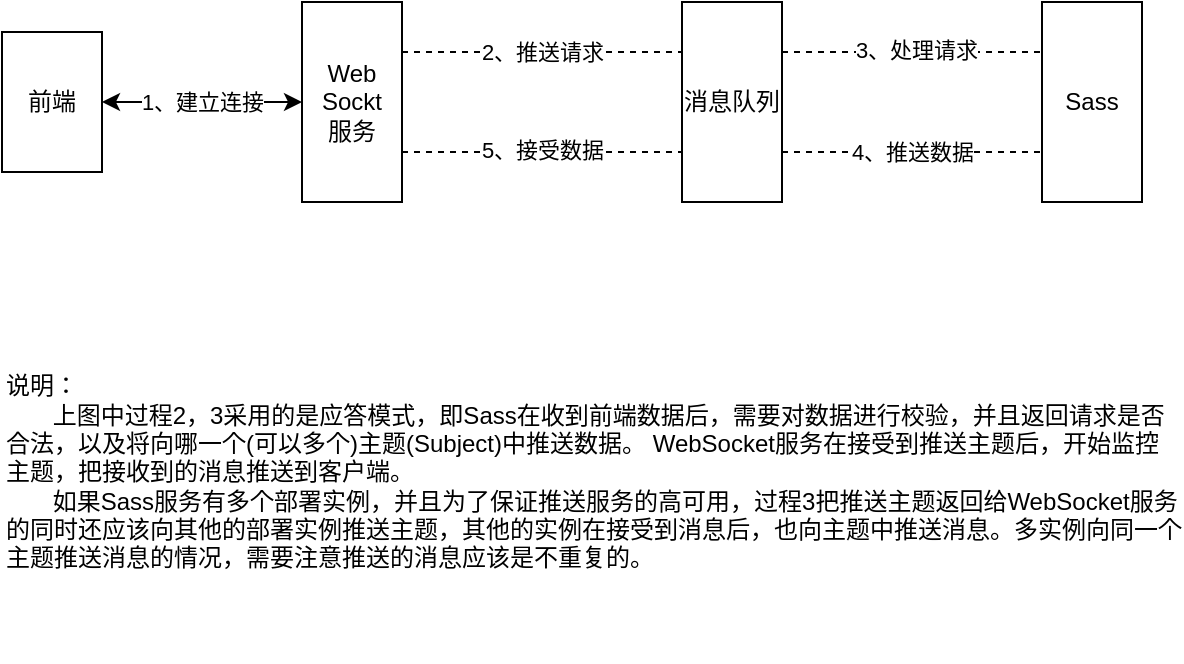 <mxfile version="14.1.9" type="github"><diagram id="wGGbHRv6TQufz4MH3TBp" name="Page-1"><mxGraphModel dx="1422" dy="762" grid="1" gridSize="10" guides="1" tooltips="1" connect="1" arrows="1" fold="1" page="1" pageScale="1" pageWidth="827" pageHeight="1169" math="0" shadow="0"><root><mxCell id="0"/><mxCell id="1" parent="0"/><mxCell id="LuR60gj1F8_bEmuSCpgL-14" value="前端" style="rounded=0;whiteSpace=wrap;html=1;" vertex="1" parent="1"><mxGeometry x="110" y="285" width="50" height="70" as="geometry"/></mxCell><mxCell id="LuR60gj1F8_bEmuSCpgL-16" value="Web&lt;br&gt;Sockt&lt;br&gt;服务" style="rounded=0;whiteSpace=wrap;html=1;" vertex="1" parent="1"><mxGeometry x="260" y="270" width="50" height="100" as="geometry"/></mxCell><mxCell id="LuR60gj1F8_bEmuSCpgL-17" value="消息队列" style="rounded=0;whiteSpace=wrap;html=1;" vertex="1" parent="1"><mxGeometry x="450" y="270" width="50" height="100" as="geometry"/></mxCell><mxCell id="LuR60gj1F8_bEmuSCpgL-19" value="Sass" style="rounded=0;whiteSpace=wrap;html=1;" vertex="1" parent="1"><mxGeometry x="630" y="270" width="50" height="100" as="geometry"/></mxCell><mxCell id="LuR60gj1F8_bEmuSCpgL-36" value="1、建立连接" style="endArrow=classic;startArrow=classic;html=1;entryX=0;entryY=0.5;entryDx=0;entryDy=0;exitX=1;exitY=0.5;exitDx=0;exitDy=0;" edge="1" parent="1" source="LuR60gj1F8_bEmuSCpgL-14" target="LuR60gj1F8_bEmuSCpgL-16"><mxGeometry width="50" height="50" relative="1" as="geometry"><mxPoint x="190" y="380" as="sourcePoint"/><mxPoint x="240" y="330" as="targetPoint"/></mxGeometry></mxCell><mxCell id="LuR60gj1F8_bEmuSCpgL-38" value="2、推送请求" style="endArrow=none;dashed=1;html=1;entryX=0;entryY=0.25;entryDx=0;entryDy=0;exitX=1;exitY=0.25;exitDx=0;exitDy=0;" edge="1" parent="1" source="LuR60gj1F8_bEmuSCpgL-16" target="LuR60gj1F8_bEmuSCpgL-17"><mxGeometry width="50" height="50" relative="1" as="geometry"><mxPoint x="340" y="320" as="sourcePoint"/><mxPoint x="390" y="270" as="targetPoint"/></mxGeometry></mxCell><mxCell id="LuR60gj1F8_bEmuSCpgL-39" value="" style="endArrow=none;dashed=1;html=1;entryX=0;entryY=0.25;entryDx=0;entryDy=0;exitX=1;exitY=0.25;exitDx=0;exitDy=0;" edge="1" parent="1" source="LuR60gj1F8_bEmuSCpgL-17" target="LuR60gj1F8_bEmuSCpgL-19"><mxGeometry width="50" height="50" relative="1" as="geometry"><mxPoint x="580" y="360" as="sourcePoint"/><mxPoint x="630" y="310" as="targetPoint"/></mxGeometry></mxCell><mxCell id="LuR60gj1F8_bEmuSCpgL-40" value="3、处理请求" style="edgeLabel;html=1;align=center;verticalAlign=middle;resizable=0;points=[];" vertex="1" connectable="0" parent="LuR60gj1F8_bEmuSCpgL-39"><mxGeometry x="-0.241" y="-1" relative="1" as="geometry"><mxPoint x="17" y="-2" as="offset"/></mxGeometry></mxCell><mxCell id="LuR60gj1F8_bEmuSCpgL-41" value="4、推送数据" style="endArrow=none;dashed=1;html=1;exitX=1;exitY=0.75;exitDx=0;exitDy=0;entryX=0;entryY=0.75;entryDx=0;entryDy=0;" edge="1" parent="1" source="LuR60gj1F8_bEmuSCpgL-17" target="LuR60gj1F8_bEmuSCpgL-19"><mxGeometry width="50" height="50" relative="1" as="geometry"><mxPoint x="530" y="490" as="sourcePoint"/><mxPoint x="580" y="440" as="targetPoint"/></mxGeometry></mxCell><mxCell id="LuR60gj1F8_bEmuSCpgL-42" value="" style="endArrow=none;dashed=1;html=1;entryX=0;entryY=0.75;entryDx=0;entryDy=0;exitX=1;exitY=0.75;exitDx=0;exitDy=0;" edge="1" parent="1" source="LuR60gj1F8_bEmuSCpgL-16" target="LuR60gj1F8_bEmuSCpgL-17"><mxGeometry width="50" height="50" relative="1" as="geometry"><mxPoint x="310" y="380" as="sourcePoint"/><mxPoint x="360" y="330" as="targetPoint"/></mxGeometry></mxCell><mxCell id="LuR60gj1F8_bEmuSCpgL-48" value="5、接受数据" style="edgeLabel;html=1;align=center;verticalAlign=middle;resizable=0;points=[];" vertex="1" connectable="0" parent="LuR60gj1F8_bEmuSCpgL-42"><mxGeometry x="-0.171" y="-1" relative="1" as="geometry"><mxPoint x="12" y="-2" as="offset"/></mxGeometry></mxCell><mxCell id="LuR60gj1F8_bEmuSCpgL-50" value="说明：&lt;br&gt;&amp;nbsp; &amp;nbsp; &amp;nbsp; &amp;nbsp;上图中过程2，3采用的是应答模式，即Sass在收到前端数据后，需要对数据进行校验，并且返回请求是否合法，以及将向哪一个(可以多个)主题(Subject)中推送数据。 WebSocket服务在接受到推送主题后，开始监控主题，把接收到的消息推送到客户端。&lt;br&gt;&amp;nbsp; &amp;nbsp; &amp;nbsp; &amp;nbsp;如果Sass服务有多个部署实例，并且为了保证推送服务的高可用，过程3把推送主题返回给WebSocket服务的同时还应该向其他的部署实例推送主题，其他的实例在接受到消息后，也向主题中推送消息。多实例向同一个主题推送消息的情况，需要注意推送的消息应该是不重复的。" style="text;html=1;strokeColor=none;fillColor=none;align=left;verticalAlign=middle;whiteSpace=wrap;rounded=0;" vertex="1" parent="1"><mxGeometry x="110" y="410" width="590" height="190" as="geometry"/></mxCell></root></mxGraphModel></diagram></mxfile>